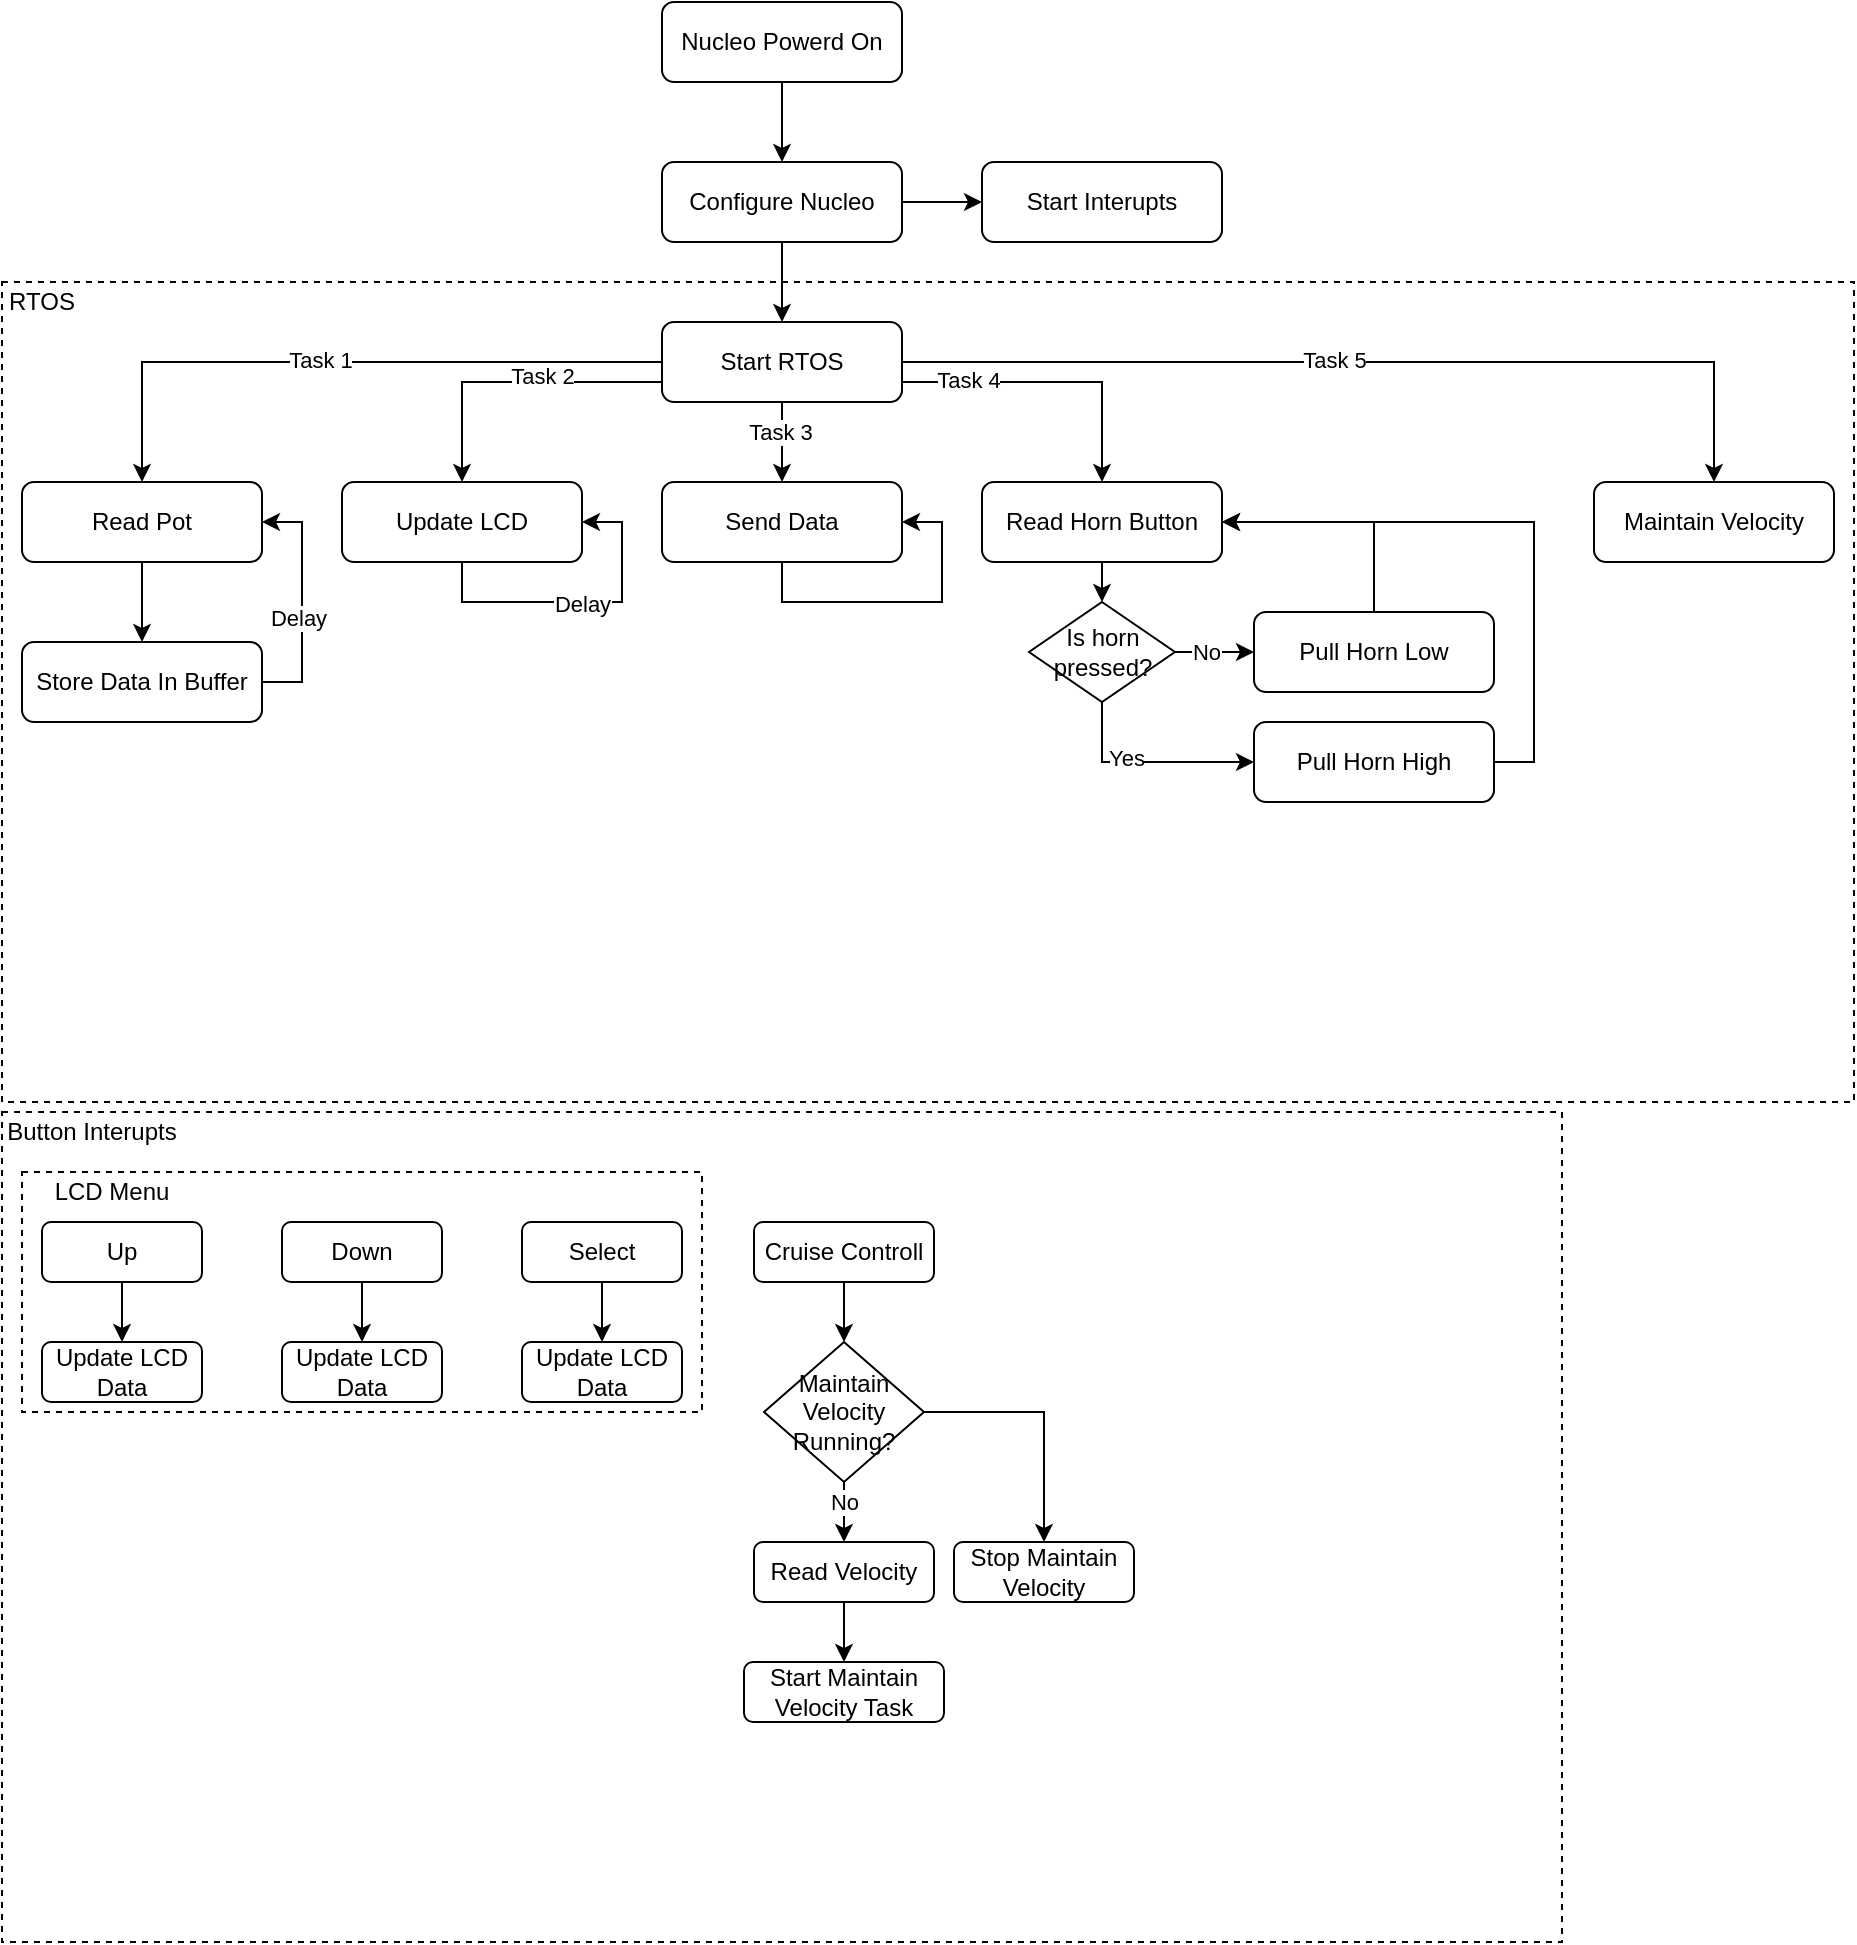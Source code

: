 <mxfile version="13.10.0" type="embed">
    <diagram id="C5RBs43oDa-KdzZeNtuy" name="Page-1">
        <mxGraphModel dx="1156" dy="789" grid="1" gridSize="10" guides="1" tooltips="1" connect="1" arrows="1" fold="1" page="1" pageScale="1" pageWidth="827" pageHeight="1169" math="0" shadow="0">
            <root>
                <mxCell id="WIyWlLk6GJQsqaUBKTNV-0"/>
                <mxCell id="WIyWlLk6GJQsqaUBKTNV-1" parent="WIyWlLk6GJQsqaUBKTNV-0"/>
                <mxCell id="sn5ChhuNoEnq9l8OuKxL-0" style="edgeStyle=orthogonalEdgeStyle;rounded=0;orthogonalLoop=1;jettySize=auto;html=1;exitX=0.5;exitY=1;exitDx=0;exitDy=0;entryX=0.5;entryY=0;entryDx=0;entryDy=0;" parent="WIyWlLk6GJQsqaUBKTNV-1" source="sn5ChhuNoEnq9l8OuKxL-1" target="sn5ChhuNoEnq9l8OuKxL-4" edge="1">
                    <mxGeometry relative="1" as="geometry"/>
                </mxCell>
                <mxCell id="sn5ChhuNoEnq9l8OuKxL-1" value="Nucleo Powerd On" style="rounded=1;whiteSpace=wrap;html=1;fontSize=12;glass=0;strokeWidth=1;shadow=0;" parent="WIyWlLk6GJQsqaUBKTNV-1" vertex="1">
                    <mxGeometry x="354" y="30" width="120" height="40" as="geometry"/>
                </mxCell>
                <mxCell id="sn5ChhuNoEnq9l8OuKxL-2" style="edgeStyle=orthogonalEdgeStyle;rounded=0;orthogonalLoop=1;jettySize=auto;html=1;exitX=0.5;exitY=1;exitDx=0;exitDy=0;entryX=0.5;entryY=0;entryDx=0;entryDy=0;" parent="WIyWlLk6GJQsqaUBKTNV-1" source="sn5ChhuNoEnq9l8OuKxL-4" target="sn5ChhuNoEnq9l8OuKxL-10" edge="1">
                    <mxGeometry relative="1" as="geometry"/>
                </mxCell>
                <mxCell id="sn5ChhuNoEnq9l8OuKxL-3" style="edgeStyle=orthogonalEdgeStyle;rounded=0;orthogonalLoop=1;jettySize=auto;html=1;exitX=1;exitY=0.5;exitDx=0;exitDy=0;entryX=0;entryY=0.5;entryDx=0;entryDy=0;" parent="WIyWlLk6GJQsqaUBKTNV-1" source="sn5ChhuNoEnq9l8OuKxL-4" target="sn5ChhuNoEnq9l8OuKxL-23" edge="1">
                    <mxGeometry relative="1" as="geometry"/>
                </mxCell>
                <mxCell id="sn5ChhuNoEnq9l8OuKxL-4" value="Configure Nucleo" style="rounded=1;whiteSpace=wrap;html=1;fontSize=12;glass=0;strokeWidth=1;shadow=0;" parent="WIyWlLk6GJQsqaUBKTNV-1" vertex="1">
                    <mxGeometry x="354" y="110" width="120" height="40" as="geometry"/>
                </mxCell>
                <mxCell id="sn5ChhuNoEnq9l8OuKxL-5" style="edgeStyle=orthogonalEdgeStyle;rounded=0;orthogonalLoop=1;jettySize=auto;html=1;exitX=0;exitY=0.5;exitDx=0;exitDy=0;entryX=0.5;entryY=0;entryDx=0;entryDy=0;" parent="WIyWlLk6GJQsqaUBKTNV-1" source="sn5ChhuNoEnq9l8OuKxL-10" target="sn5ChhuNoEnq9l8OuKxL-12" edge="1">
                    <mxGeometry relative="1" as="geometry"/>
                </mxCell>
                <mxCell id="23" value="Task 1" style="edgeLabel;html=1;align=center;verticalAlign=middle;resizable=0;points=[];" vertex="1" connectable="0" parent="sn5ChhuNoEnq9l8OuKxL-5">
                    <mxGeometry x="0.071" y="-1" relative="1" as="geometry">
                        <mxPoint as="offset"/>
                    </mxGeometry>
                </mxCell>
                <mxCell id="sn5ChhuNoEnq9l8OuKxL-6" style="edgeStyle=orthogonalEdgeStyle;rounded=0;orthogonalLoop=1;jettySize=auto;html=1;exitX=0;exitY=0.75;exitDx=0;exitDy=0;entryX=0.5;entryY=0;entryDx=0;entryDy=0;" parent="WIyWlLk6GJQsqaUBKTNV-1" source="sn5ChhuNoEnq9l8OuKxL-10" target="sn5ChhuNoEnq9l8OuKxL-13" edge="1">
                    <mxGeometry relative="1" as="geometry"/>
                </mxCell>
                <mxCell id="24" value="Task 2" style="edgeLabel;html=1;align=center;verticalAlign=middle;resizable=0;points=[];" vertex="1" connectable="0" parent="sn5ChhuNoEnq9l8OuKxL-6">
                    <mxGeometry x="-0.193" y="-3" relative="1" as="geometry">
                        <mxPoint as="offset"/>
                    </mxGeometry>
                </mxCell>
                <mxCell id="sn5ChhuNoEnq9l8OuKxL-7" style="edgeStyle=orthogonalEdgeStyle;rounded=0;orthogonalLoop=1;jettySize=auto;html=1;exitX=0.5;exitY=1;exitDx=0;exitDy=0;entryX=0.5;entryY=0;entryDx=0;entryDy=0;" parent="WIyWlLk6GJQsqaUBKTNV-1" source="sn5ChhuNoEnq9l8OuKxL-10" target="sn5ChhuNoEnq9l8OuKxL-14" edge="1">
                    <mxGeometry relative="1" as="geometry"/>
                </mxCell>
                <mxCell id="25" value="Task 3" style="edgeLabel;html=1;align=center;verticalAlign=middle;resizable=0;points=[];" vertex="1" connectable="0" parent="sn5ChhuNoEnq9l8OuKxL-7">
                    <mxGeometry x="-0.286" y="-1" relative="1" as="geometry">
                        <mxPoint as="offset"/>
                    </mxGeometry>
                </mxCell>
                <mxCell id="sn5ChhuNoEnq9l8OuKxL-8" style="edgeStyle=orthogonalEdgeStyle;rounded=0;orthogonalLoop=1;jettySize=auto;html=1;exitX=1;exitY=0.5;exitDx=0;exitDy=0;entryX=0.5;entryY=0;entryDx=0;entryDy=0;" parent="WIyWlLk6GJQsqaUBKTNV-1" source="sn5ChhuNoEnq9l8OuKxL-10" target="sn5ChhuNoEnq9l8OuKxL-16" edge="1">
                    <mxGeometry relative="1" as="geometry"/>
                </mxCell>
                <mxCell id="27" value="Task 5" style="edgeLabel;html=1;align=center;verticalAlign=middle;resizable=0;points=[];" vertex="1" connectable="0" parent="sn5ChhuNoEnq9l8OuKxL-8">
                    <mxGeometry x="-0.073" y="1" relative="1" as="geometry">
                        <mxPoint as="offset"/>
                    </mxGeometry>
                </mxCell>
                <mxCell id="sn5ChhuNoEnq9l8OuKxL-9" style="edgeStyle=orthogonalEdgeStyle;rounded=0;orthogonalLoop=1;jettySize=auto;html=1;exitX=1;exitY=0.75;exitDx=0;exitDy=0;" parent="WIyWlLk6GJQsqaUBKTNV-1" source="sn5ChhuNoEnq9l8OuKxL-10" target="sn5ChhuNoEnq9l8OuKxL-15" edge="1">
                    <mxGeometry relative="1" as="geometry"/>
                </mxCell>
                <mxCell id="26" value="Task 4" style="edgeLabel;html=1;align=center;verticalAlign=middle;resizable=0;points=[];" vertex="1" connectable="0" parent="sn5ChhuNoEnq9l8OuKxL-9">
                    <mxGeometry x="-0.56" y="1" relative="1" as="geometry">
                        <mxPoint as="offset"/>
                    </mxGeometry>
                </mxCell>
                <mxCell id="sn5ChhuNoEnq9l8OuKxL-10" value="Start RTOS" style="rounded=1;whiteSpace=wrap;html=1;fontSize=12;glass=0;strokeWidth=1;shadow=0;" parent="WIyWlLk6GJQsqaUBKTNV-1" vertex="1">
                    <mxGeometry x="354" y="190" width="120" height="40" as="geometry"/>
                </mxCell>
                <mxCell id="sn5ChhuNoEnq9l8OuKxL-11" style="edgeStyle=orthogonalEdgeStyle;rounded=0;orthogonalLoop=1;jettySize=auto;html=1;exitX=0.5;exitY=1;exitDx=0;exitDy=0;entryX=0.5;entryY=0;entryDx=0;entryDy=0;" parent="WIyWlLk6GJQsqaUBKTNV-1" source="sn5ChhuNoEnq9l8OuKxL-12" target="sn5ChhuNoEnq9l8OuKxL-19" edge="1">
                    <mxGeometry relative="1" as="geometry"/>
                </mxCell>
                <mxCell id="sn5ChhuNoEnq9l8OuKxL-12" value="Read Pot" style="rounded=1;whiteSpace=wrap;html=1;fontSize=12;glass=0;strokeWidth=1;shadow=0;" parent="WIyWlLk6GJQsqaUBKTNV-1" vertex="1">
                    <mxGeometry x="34" y="270" width="120" height="40" as="geometry"/>
                </mxCell>
                <mxCell id="sn5ChhuNoEnq9l8OuKxL-13" value="Update LCD" style="rounded=1;whiteSpace=wrap;html=1;fontSize=12;glass=0;strokeWidth=1;shadow=0;" parent="WIyWlLk6GJQsqaUBKTNV-1" vertex="1">
                    <mxGeometry x="194" y="270" width="120" height="40" as="geometry"/>
                </mxCell>
                <mxCell id="sn5ChhuNoEnq9l8OuKxL-14" value="Send Data" style="rounded=1;whiteSpace=wrap;html=1;fontSize=12;glass=0;strokeWidth=1;shadow=0;" parent="WIyWlLk6GJQsqaUBKTNV-1" vertex="1">
                    <mxGeometry x="354" y="270" width="120" height="40" as="geometry"/>
                </mxCell>
                <mxCell id="4" style="edgeStyle=orthogonalEdgeStyle;rounded=0;orthogonalLoop=1;jettySize=auto;html=1;exitX=0.5;exitY=1;exitDx=0;exitDy=0;entryX=0.5;entryY=0;entryDx=0;entryDy=0;" edge="1" parent="WIyWlLk6GJQsqaUBKTNV-1" source="sn5ChhuNoEnq9l8OuKxL-15" target="3">
                    <mxGeometry relative="1" as="geometry"/>
                </mxCell>
                <mxCell id="sn5ChhuNoEnq9l8OuKxL-15" value="Read Horn Button" style="rounded=1;whiteSpace=wrap;html=1;fontSize=12;glass=0;strokeWidth=1;shadow=0;" parent="WIyWlLk6GJQsqaUBKTNV-1" vertex="1">
                    <mxGeometry x="514" y="270" width="120" height="40" as="geometry"/>
                </mxCell>
                <mxCell id="sn5ChhuNoEnq9l8OuKxL-16" value="Maintain Velocity" style="rounded=1;whiteSpace=wrap;html=1;fontSize=12;glass=0;strokeWidth=1;shadow=0;" parent="WIyWlLk6GJQsqaUBKTNV-1" vertex="1">
                    <mxGeometry x="820" y="270" width="120" height="40" as="geometry"/>
                </mxCell>
                <mxCell id="sn5ChhuNoEnq9l8OuKxL-17" style="edgeStyle=orthogonalEdgeStyle;rounded=0;orthogonalLoop=1;jettySize=auto;html=1;exitX=1;exitY=0.5;exitDx=0;exitDy=0;entryX=1;entryY=0.5;entryDx=0;entryDy=0;" parent="WIyWlLk6GJQsqaUBKTNV-1" source="sn5ChhuNoEnq9l8OuKxL-19" target="sn5ChhuNoEnq9l8OuKxL-12" edge="1">
                    <mxGeometry relative="1" as="geometry"/>
                </mxCell>
                <mxCell id="sn5ChhuNoEnq9l8OuKxL-18" value="Delay" style="edgeLabel;html=1;align=center;verticalAlign=middle;resizable=0;points=[];" parent="sn5ChhuNoEnq9l8OuKxL-17" vertex="1" connectable="0">
                    <mxGeometry x="-0.131" y="2" relative="1" as="geometry">
                        <mxPoint as="offset"/>
                    </mxGeometry>
                </mxCell>
                <mxCell id="sn5ChhuNoEnq9l8OuKxL-19" value="Store Data In Buffer" style="rounded=1;whiteSpace=wrap;html=1;fontSize=12;glass=0;strokeWidth=1;shadow=0;" parent="WIyWlLk6GJQsqaUBKTNV-1" vertex="1">
                    <mxGeometry x="34" y="350" width="120" height="40" as="geometry"/>
                </mxCell>
                <mxCell id="sn5ChhuNoEnq9l8OuKxL-20" style="edgeStyle=orthogonalEdgeStyle;rounded=0;orthogonalLoop=1;jettySize=auto;html=1;exitX=0.5;exitY=1;exitDx=0;exitDy=0;entryX=1;entryY=0.5;entryDx=0;entryDy=0;" parent="WIyWlLk6GJQsqaUBKTNV-1" source="sn5ChhuNoEnq9l8OuKxL-13" target="sn5ChhuNoEnq9l8OuKxL-13" edge="1">
                    <mxGeometry relative="1" as="geometry"/>
                </mxCell>
                <mxCell id="sn5ChhuNoEnq9l8OuKxL-21" value="Delay" style="edgeLabel;html=1;align=center;verticalAlign=middle;resizable=0;points=[];" parent="sn5ChhuNoEnq9l8OuKxL-20" vertex="1" connectable="0">
                    <mxGeometry y="-1" relative="1" as="geometry">
                        <mxPoint as="offset"/>
                    </mxGeometry>
                </mxCell>
                <mxCell id="sn5ChhuNoEnq9l8OuKxL-22" style="edgeStyle=orthogonalEdgeStyle;rounded=0;orthogonalLoop=1;jettySize=auto;html=1;exitX=0.5;exitY=1;exitDx=0;exitDy=0;entryX=1;entryY=0.5;entryDx=0;entryDy=0;" parent="WIyWlLk6GJQsqaUBKTNV-1" source="sn5ChhuNoEnq9l8OuKxL-14" target="sn5ChhuNoEnq9l8OuKxL-14" edge="1">
                    <mxGeometry relative="1" as="geometry"/>
                </mxCell>
                <mxCell id="sn5ChhuNoEnq9l8OuKxL-23" value="Start Interupts" style="rounded=1;whiteSpace=wrap;html=1;fontSize=12;glass=0;strokeWidth=1;shadow=0;" parent="WIyWlLk6GJQsqaUBKTNV-1" vertex="1">
                    <mxGeometry x="514" y="110" width="120" height="40" as="geometry"/>
                </mxCell>
                <mxCell id="sn5ChhuNoEnq9l8OuKxL-24" value="" style="rounded=0;whiteSpace=wrap;html=1;fillColor=none;dashed=1;pointerEvents=0;" parent="WIyWlLk6GJQsqaUBKTNV-1" vertex="1">
                    <mxGeometry x="24" y="170" width="926" height="410" as="geometry"/>
                </mxCell>
                <mxCell id="sn5ChhuNoEnq9l8OuKxL-25" value="RTOS" style="text;html=1;strokeColor=none;fillColor=none;align=center;verticalAlign=middle;whiteSpace=wrap;rounded=0;dashed=1;" parent="WIyWlLk6GJQsqaUBKTNV-1" vertex="1">
                    <mxGeometry x="24" y="170" width="40" height="20" as="geometry"/>
                </mxCell>
                <mxCell id="sn5ChhuNoEnq9l8OuKxL-26" value="" style="rounded=0;whiteSpace=wrap;html=1;fillColor=none;dashed=1;editable=0;pointerEvents=0;" parent="WIyWlLk6GJQsqaUBKTNV-1" vertex="1">
                    <mxGeometry x="24" y="585" width="780" height="415" as="geometry"/>
                </mxCell>
                <mxCell id="sn5ChhuNoEnq9l8OuKxL-27" style="edgeStyle=orthogonalEdgeStyle;rounded=0;orthogonalLoop=1;jettySize=auto;html=1;exitX=0.5;exitY=1;exitDx=0;exitDy=0;entryX=0.5;entryY=0;entryDx=0;entryDy=0;" parent="WIyWlLk6GJQsqaUBKTNV-1" source="sn5ChhuNoEnq9l8OuKxL-28" target="sn5ChhuNoEnq9l8OuKxL-34" edge="1">
                    <mxGeometry relative="1" as="geometry"/>
                </mxCell>
                <mxCell id="sn5ChhuNoEnq9l8OuKxL-28" value="Up" style="rounded=1;whiteSpace=wrap;html=1;fontSize=12;glass=0;strokeWidth=1;shadow=0;" parent="WIyWlLk6GJQsqaUBKTNV-1" vertex="1">
                    <mxGeometry x="44" y="640" width="80" height="30" as="geometry"/>
                </mxCell>
                <mxCell id="sn5ChhuNoEnq9l8OuKxL-29" value="Button Interupts" style="text;html=1;strokeColor=none;fillColor=none;align=center;verticalAlign=middle;whiteSpace=wrap;rounded=0;dashed=1;" parent="WIyWlLk6GJQsqaUBKTNV-1" vertex="1">
                    <mxGeometry x="24" y="585" width="90" height="20" as="geometry"/>
                </mxCell>
                <mxCell id="sn5ChhuNoEnq9l8OuKxL-30" style="edgeStyle=orthogonalEdgeStyle;rounded=0;orthogonalLoop=1;jettySize=auto;html=1;exitX=0.5;exitY=1;exitDx=0;exitDy=0;" parent="WIyWlLk6GJQsqaUBKTNV-1" source="sn5ChhuNoEnq9l8OuKxL-31" target="sn5ChhuNoEnq9l8OuKxL-35" edge="1">
                    <mxGeometry relative="1" as="geometry"/>
                </mxCell>
                <mxCell id="sn5ChhuNoEnq9l8OuKxL-31" value="Down" style="rounded=1;whiteSpace=wrap;html=1;fontSize=12;glass=0;strokeWidth=1;shadow=0;" parent="WIyWlLk6GJQsqaUBKTNV-1" vertex="1">
                    <mxGeometry x="164" y="640" width="80" height="30" as="geometry"/>
                </mxCell>
                <mxCell id="sn5ChhuNoEnq9l8OuKxL-32" style="edgeStyle=orthogonalEdgeStyle;rounded=0;orthogonalLoop=1;jettySize=auto;html=1;exitX=0.5;exitY=1;exitDx=0;exitDy=0;entryX=0.5;entryY=0;entryDx=0;entryDy=0;" parent="WIyWlLk6GJQsqaUBKTNV-1" source="sn5ChhuNoEnq9l8OuKxL-33" target="sn5ChhuNoEnq9l8OuKxL-36" edge="1">
                    <mxGeometry relative="1" as="geometry"/>
                </mxCell>
                <mxCell id="sn5ChhuNoEnq9l8OuKxL-33" value="Select" style="rounded=1;whiteSpace=wrap;html=1;fontSize=12;glass=0;strokeWidth=1;shadow=0;" parent="WIyWlLk6GJQsqaUBKTNV-1" vertex="1">
                    <mxGeometry x="284" y="640" width="80" height="30" as="geometry"/>
                </mxCell>
                <mxCell id="sn5ChhuNoEnq9l8OuKxL-34" value="Update LCD Data" style="rounded=1;whiteSpace=wrap;html=1;fontSize=12;glass=0;strokeWidth=1;shadow=0;" parent="WIyWlLk6GJQsqaUBKTNV-1" vertex="1">
                    <mxGeometry x="44" y="700" width="80" height="30" as="geometry"/>
                </mxCell>
                <mxCell id="sn5ChhuNoEnq9l8OuKxL-35" value="Update LCD Data" style="rounded=1;whiteSpace=wrap;html=1;fontSize=12;glass=0;strokeWidth=1;shadow=0;" parent="WIyWlLk6GJQsqaUBKTNV-1" vertex="1">
                    <mxGeometry x="164" y="700" width="80" height="30" as="geometry"/>
                </mxCell>
                <mxCell id="sn5ChhuNoEnq9l8OuKxL-36" value="Update LCD Data" style="rounded=1;whiteSpace=wrap;html=1;fontSize=12;glass=0;strokeWidth=1;shadow=0;" parent="WIyWlLk6GJQsqaUBKTNV-1" vertex="1">
                    <mxGeometry x="284" y="700" width="80" height="30" as="geometry"/>
                </mxCell>
                <mxCell id="sn5ChhuNoEnq9l8OuKxL-37" value="" style="rounded=0;whiteSpace=wrap;html=1;fillColor=none;dashed=1;pointerEvents=0;" parent="WIyWlLk6GJQsqaUBKTNV-1" vertex="1">
                    <mxGeometry x="34" y="615" width="340" height="120" as="geometry"/>
                </mxCell>
                <mxCell id="sn5ChhuNoEnq9l8OuKxL-38" value="LCD Menu" style="text;html=1;strokeColor=none;fillColor=none;align=center;verticalAlign=middle;whiteSpace=wrap;rounded=0;dashed=1;" parent="WIyWlLk6GJQsqaUBKTNV-1" vertex="1">
                    <mxGeometry x="34" y="615" width="90" height="20" as="geometry"/>
                </mxCell>
                <mxCell id="8" style="edgeStyle=orthogonalEdgeStyle;rounded=0;orthogonalLoop=1;jettySize=auto;html=1;exitX=1;exitY=0.5;exitDx=0;exitDy=0;entryX=0;entryY=0.5;entryDx=0;entryDy=0;" edge="1" parent="WIyWlLk6GJQsqaUBKTNV-1" source="3" target="7">
                    <mxGeometry relative="1" as="geometry"/>
                </mxCell>
                <mxCell id="10" value="No" style="edgeLabel;html=1;align=center;verticalAlign=middle;resizable=0;points=[];" vertex="1" connectable="0" parent="8">
                    <mxGeometry x="-0.249" relative="1" as="geometry">
                        <mxPoint as="offset"/>
                    </mxGeometry>
                </mxCell>
                <mxCell id="15" style="edgeStyle=orthogonalEdgeStyle;rounded=0;orthogonalLoop=1;jettySize=auto;html=1;exitX=0.5;exitY=1;exitDx=0;exitDy=0;entryX=0;entryY=0.5;entryDx=0;entryDy=0;" edge="1" parent="WIyWlLk6GJQsqaUBKTNV-1" source="3" target="14">
                    <mxGeometry relative="1" as="geometry"/>
                </mxCell>
                <mxCell id="17" value="Yes" style="edgeLabel;html=1;align=center;verticalAlign=middle;resizable=0;points=[];" vertex="1" connectable="0" parent="15">
                    <mxGeometry x="-0.204" y="2" relative="1" as="geometry">
                        <mxPoint as="offset"/>
                    </mxGeometry>
                </mxCell>
                <mxCell id="3" value="Is horn pressed?" style="rhombus;whiteSpace=wrap;html=1;" vertex="1" parent="WIyWlLk6GJQsqaUBKTNV-1">
                    <mxGeometry x="537.5" y="330" width="73" height="50" as="geometry"/>
                </mxCell>
                <mxCell id="11" style="edgeStyle=orthogonalEdgeStyle;rounded=0;orthogonalLoop=1;jettySize=auto;html=1;exitX=0.5;exitY=0;exitDx=0;exitDy=0;entryX=1;entryY=0.5;entryDx=0;entryDy=0;" edge="1" parent="WIyWlLk6GJQsqaUBKTNV-1" source="7" target="sn5ChhuNoEnq9l8OuKxL-15">
                    <mxGeometry relative="1" as="geometry"/>
                </mxCell>
                <mxCell id="7" value="Pull Horn Low" style="rounded=1;whiteSpace=wrap;html=1;fontSize=12;glass=0;strokeWidth=1;shadow=0;" vertex="1" parent="WIyWlLk6GJQsqaUBKTNV-1">
                    <mxGeometry x="650" y="335" width="120" height="40" as="geometry"/>
                </mxCell>
                <mxCell id="16" style="edgeStyle=orthogonalEdgeStyle;rounded=0;orthogonalLoop=1;jettySize=auto;html=1;exitX=1;exitY=0.5;exitDx=0;exitDy=0;entryX=1;entryY=0.5;entryDx=0;entryDy=0;" edge="1" parent="WIyWlLk6GJQsqaUBKTNV-1" source="14" target="sn5ChhuNoEnq9l8OuKxL-15">
                    <mxGeometry relative="1" as="geometry"/>
                </mxCell>
                <mxCell id="14" value="Pull Horn High" style="rounded=1;whiteSpace=wrap;html=1;fontSize=12;glass=0;strokeWidth=1;shadow=0;" vertex="1" parent="WIyWlLk6GJQsqaUBKTNV-1">
                    <mxGeometry x="650" y="390" width="120" height="40" as="geometry"/>
                </mxCell>
                <mxCell id="29" style="edgeStyle=orthogonalEdgeStyle;rounded=0;orthogonalLoop=1;jettySize=auto;html=1;exitX=0.5;exitY=1;exitDx=0;exitDy=0;entryX=0.5;entryY=0;entryDx=0;entryDy=0;" edge="1" parent="WIyWlLk6GJQsqaUBKTNV-1" source="19" target="28">
                    <mxGeometry relative="1" as="geometry"/>
                </mxCell>
                <mxCell id="19" value="Cruise Controll" style="rounded=1;whiteSpace=wrap;html=1;fontSize=12;glass=0;strokeWidth=1;shadow=0;" vertex="1" parent="WIyWlLk6GJQsqaUBKTNV-1">
                    <mxGeometry x="400" y="640" width="90" height="30" as="geometry"/>
                </mxCell>
                <mxCell id="22" style="edgeStyle=orthogonalEdgeStyle;rounded=0;orthogonalLoop=1;jettySize=auto;html=1;exitX=0.5;exitY=1;exitDx=0;exitDy=0;entryX=0.5;entryY=0;entryDx=0;entryDy=0;" edge="1" parent="WIyWlLk6GJQsqaUBKTNV-1" source="20" target="21">
                    <mxGeometry relative="1" as="geometry"/>
                </mxCell>
                <mxCell id="20" value="Read Velocity" style="rounded=1;whiteSpace=wrap;html=1;fontSize=12;glass=0;strokeWidth=1;shadow=0;" vertex="1" parent="WIyWlLk6GJQsqaUBKTNV-1">
                    <mxGeometry x="400" y="800" width="90" height="30" as="geometry"/>
                </mxCell>
                <mxCell id="21" value="Start Maintain Velocity Task" style="rounded=1;whiteSpace=wrap;html=1;fontSize=12;glass=0;strokeWidth=1;shadow=0;" vertex="1" parent="WIyWlLk6GJQsqaUBKTNV-1">
                    <mxGeometry x="395" y="860" width="100" height="30" as="geometry"/>
                </mxCell>
                <mxCell id="30" style="edgeStyle=orthogonalEdgeStyle;rounded=0;orthogonalLoop=1;jettySize=auto;html=1;exitX=0.5;exitY=1;exitDx=0;exitDy=0;entryX=0.5;entryY=0;entryDx=0;entryDy=0;" edge="1" parent="WIyWlLk6GJQsqaUBKTNV-1" source="28" target="20">
                    <mxGeometry relative="1" as="geometry"/>
                </mxCell>
                <mxCell id="31" value="No" style="edgeLabel;html=1;align=center;verticalAlign=middle;resizable=0;points=[];" vertex="1" connectable="0" parent="30">
                    <mxGeometry x="-0.366" relative="1" as="geometry">
                        <mxPoint as="offset"/>
                    </mxGeometry>
                </mxCell>
                <mxCell id="36" style="edgeStyle=orthogonalEdgeStyle;rounded=0;orthogonalLoop=1;jettySize=auto;html=1;exitX=1;exitY=0.5;exitDx=0;exitDy=0;entryX=0.5;entryY=0;entryDx=0;entryDy=0;" edge="1" parent="WIyWlLk6GJQsqaUBKTNV-1" source="28" target="32">
                    <mxGeometry relative="1" as="geometry"/>
                </mxCell>
                <mxCell id="28" value="Maintain Velocity Running?" style="rhombus;whiteSpace=wrap;html=1;" vertex="1" parent="WIyWlLk6GJQsqaUBKTNV-1">
                    <mxGeometry x="405" y="700" width="80" height="70" as="geometry"/>
                </mxCell>
                <mxCell id="32" value="Stop Maintain Velocity" style="rounded=1;whiteSpace=wrap;html=1;fontSize=12;glass=0;strokeWidth=1;shadow=0;" vertex="1" parent="WIyWlLk6GJQsqaUBKTNV-1">
                    <mxGeometry x="500" y="800" width="90" height="30" as="geometry"/>
                </mxCell>
            </root>
        </mxGraphModel>
    </diagram>
</mxfile>
